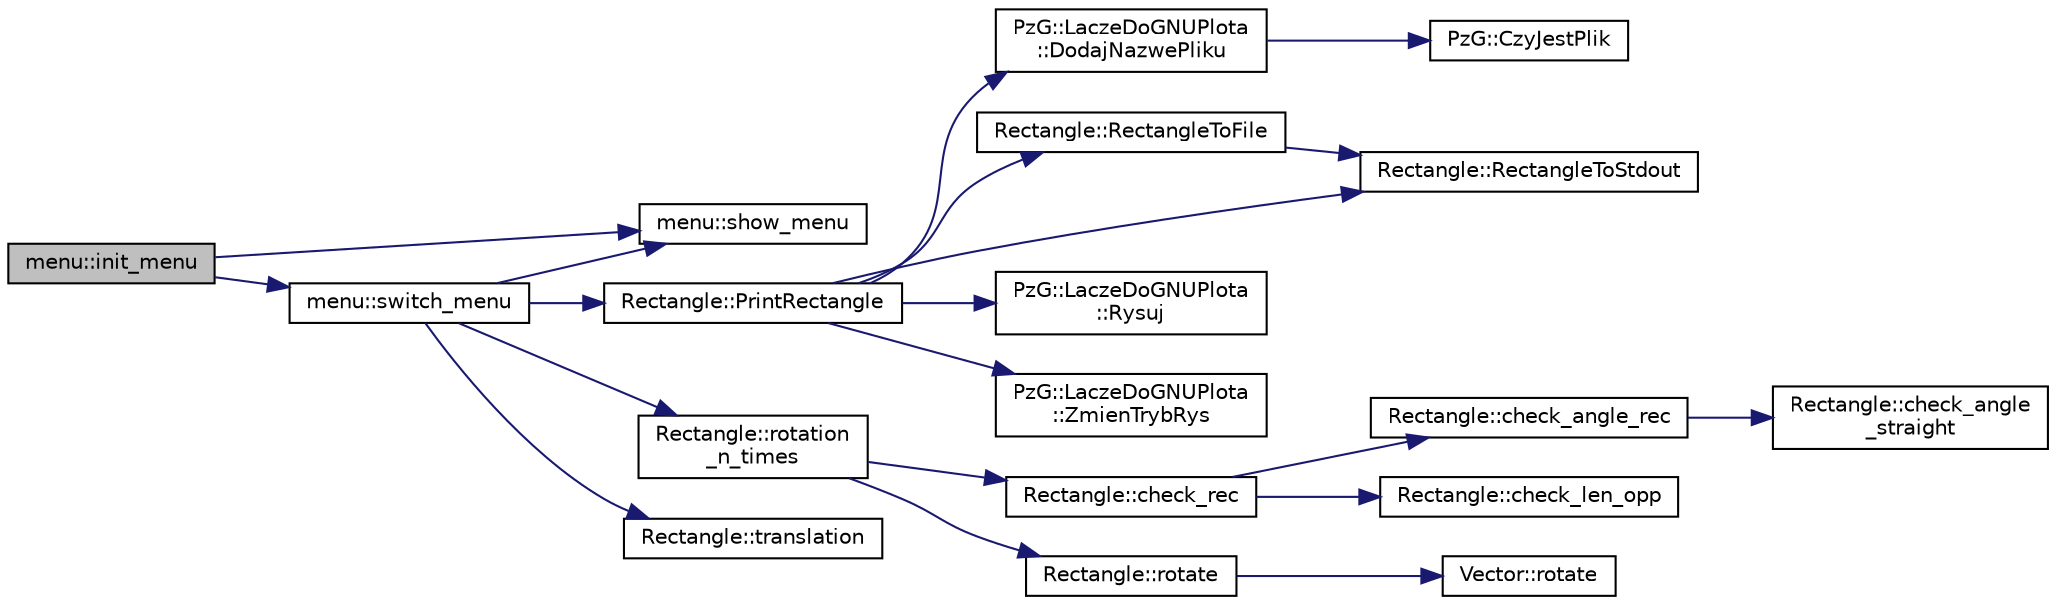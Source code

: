 digraph "menu::init_menu"
{
 // LATEX_PDF_SIZE
  edge [fontname="Helvetica",fontsize="10",labelfontname="Helvetica",labelfontsize="10"];
  node [fontname="Helvetica",fontsize="10",shape=record];
  rankdir="LR";
  Node1 [label="menu::init_menu",height=0.2,width=0.4,color="black", fillcolor="grey75", style="filled", fontcolor="black",tooltip=" "];
  Node1 -> Node2 [color="midnightblue",fontsize="10",style="solid",fontname="Helvetica"];
  Node2 [label="menu::show_menu",height=0.2,width=0.4,color="black", fillcolor="white", style="filled",URL="$classmenu.html#a2713bcedf3354db09b51e4a7ea032679",tooltip=" "];
  Node1 -> Node3 [color="midnightblue",fontsize="10",style="solid",fontname="Helvetica"];
  Node3 [label="menu::switch_menu",height=0.2,width=0.4,color="black", fillcolor="white", style="filled",URL="$classmenu.html#ac62518615523e5ee437604df267ac320",tooltip=" "];
  Node3 -> Node4 [color="midnightblue",fontsize="10",style="solid",fontname="Helvetica"];
  Node4 [label="Rectangle::PrintRectangle",height=0.2,width=0.4,color="black", fillcolor="white", style="filled",URL="$class_rectangle.html#a2a02c0b4837f74927435af5e8437ce39",tooltip=" "];
  Node4 -> Node5 [color="midnightblue",fontsize="10",style="solid",fontname="Helvetica"];
  Node5 [label="PzG::LaczeDoGNUPlota\l::DodajNazwePliku",height=0.2,width=0.4,color="black", fillcolor="white", style="filled",URL="$class_pz_g_1_1_lacze_do_g_n_u_plota.html#a34bd48f57c0fd69c12bf4127a1cacd8f",tooltip="Dodaje nazwę pliku."];
  Node5 -> Node6 [color="midnightblue",fontsize="10",style="solid",fontname="Helvetica"];
  Node6 [label="PzG::CzyJestPlik",height=0.2,width=0.4,color="black", fillcolor="white", style="filled",URL="$namespace_pz_g.html#ae1ae4d36f66c77879380ba73da8e20e3",tooltip=" "];
  Node4 -> Node7 [color="midnightblue",fontsize="10",style="solid",fontname="Helvetica"];
  Node7 [label="Rectangle::RectangleToFile",height=0.2,width=0.4,color="black", fillcolor="white", style="filled",URL="$class_rectangle.html#ac02fa0faa99350fcc3b185b0b286159b",tooltip=" "];
  Node7 -> Node8 [color="midnightblue",fontsize="10",style="solid",fontname="Helvetica"];
  Node8 [label="Rectangle::RectangleToStdout",height=0.2,width=0.4,color="black", fillcolor="white", style="filled",URL="$class_rectangle.html#aa3aad2ba32b64ea9767ae1f74cb07198",tooltip=" "];
  Node4 -> Node8 [color="midnightblue",fontsize="10",style="solid",fontname="Helvetica"];
  Node4 -> Node9 [color="midnightblue",fontsize="10",style="solid",fontname="Helvetica"];
  Node9 [label="PzG::LaczeDoGNUPlota\l::Rysuj",height=0.2,width=0.4,color="black", fillcolor="white", style="filled",URL="$class_pz_g_1_1_lacze_do_g_n_u_plota.html#a065f5b8402737cc62b0ad4f66d028335",tooltip=" "];
  Node4 -> Node10 [color="midnightblue",fontsize="10",style="solid",fontname="Helvetica"];
  Node10 [label="PzG::LaczeDoGNUPlota\l::ZmienTrybRys",height=0.2,width=0.4,color="black", fillcolor="white", style="filled",URL="$class_pz_g_1_1_lacze_do_g_n_u_plota.html#a10950349b348fd3a3d4143e95337527c",tooltip="Zmienia tryb rysowania."];
  Node3 -> Node11 [color="midnightblue",fontsize="10",style="solid",fontname="Helvetica"];
  Node11 [label="Rectangle::rotation\l_n_times",height=0.2,width=0.4,color="black", fillcolor="white", style="filled",URL="$class_rectangle.html#ae11a8038042bc33f11844df678221160",tooltip=" "];
  Node11 -> Node12 [color="midnightblue",fontsize="10",style="solid",fontname="Helvetica"];
  Node12 [label="Rectangle::check_rec",height=0.2,width=0.4,color="black", fillcolor="white", style="filled",URL="$class_rectangle.html#ae2f12f2dff9325d38414e4cc84be2fb9",tooltip=" "];
  Node12 -> Node13 [color="midnightblue",fontsize="10",style="solid",fontname="Helvetica"];
  Node13 [label="Rectangle::check_angle_rec",height=0.2,width=0.4,color="black", fillcolor="white", style="filled",URL="$class_rectangle.html#a889b30a8bed407b62bfaf71e99316072",tooltip=" "];
  Node13 -> Node14 [color="midnightblue",fontsize="10",style="solid",fontname="Helvetica"];
  Node14 [label="Rectangle::check_angle\l_straight",height=0.2,width=0.4,color="black", fillcolor="white", style="filled",URL="$class_rectangle.html#af460673d51166643cc86948388b3edc3",tooltip=" "];
  Node12 -> Node15 [color="midnightblue",fontsize="10",style="solid",fontname="Helvetica"];
  Node15 [label="Rectangle::check_len_opp",height=0.2,width=0.4,color="black", fillcolor="white", style="filled",URL="$class_rectangle.html#a8cec5b810189f61ab48e800641a591ec",tooltip=" "];
  Node11 -> Node16 [color="midnightblue",fontsize="10",style="solid",fontname="Helvetica"];
  Node16 [label="Rectangle::rotate",height=0.2,width=0.4,color="black", fillcolor="white", style="filled",URL="$class_rectangle.html#a24ab424d5bbe2674aa5b65ada2377879",tooltip=" "];
  Node16 -> Node17 [color="midnightblue",fontsize="10",style="solid",fontname="Helvetica"];
  Node17 [label="Vector::rotate",height=0.2,width=0.4,color="black", fillcolor="white", style="filled",URL="$class_vector.html#a1cb3e8701f02304fc378e5170a3aaf16",tooltip=" "];
  Node3 -> Node2 [color="midnightblue",fontsize="10",style="solid",fontname="Helvetica"];
  Node3 -> Node18 [color="midnightblue",fontsize="10",style="solid",fontname="Helvetica"];
  Node18 [label="Rectangle::translation",height=0.2,width=0.4,color="black", fillcolor="white", style="filled",URL="$class_rectangle.html#ac76a1fed4f9d4cb9f7806e5910cd58f1",tooltip=" "];
}
